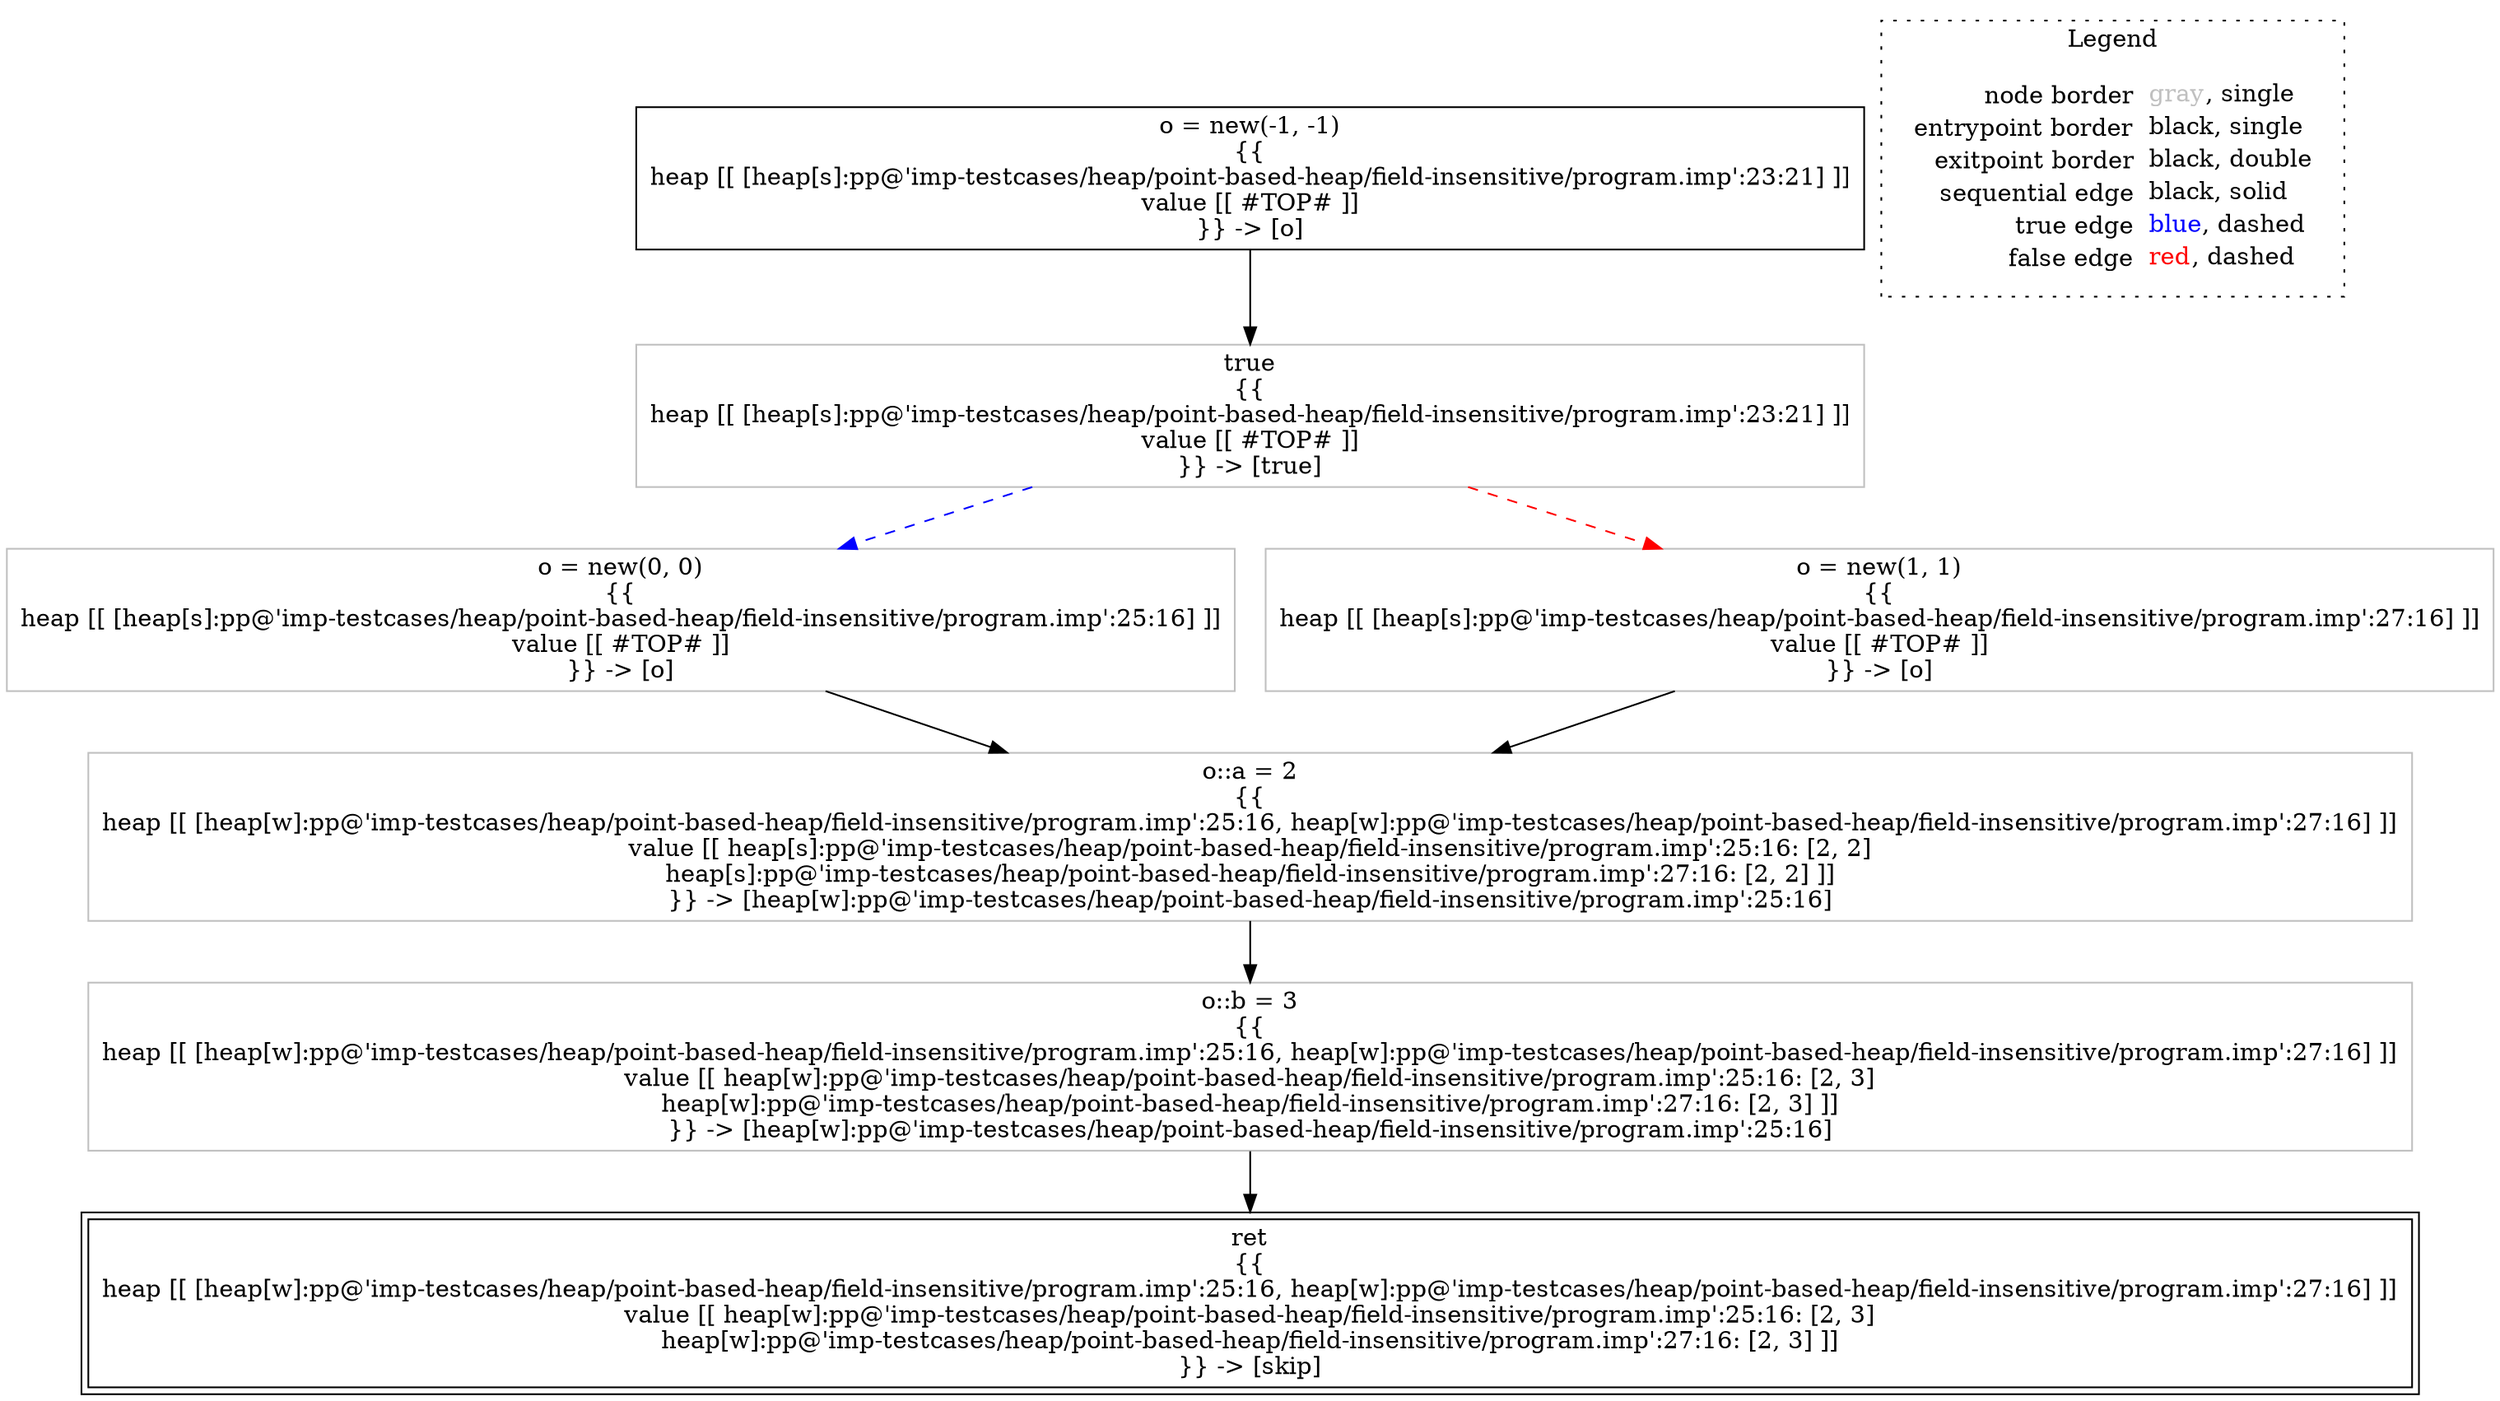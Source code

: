 digraph {
	"node0" [shape="rect",color="black",label=<o = new(-1, -1)<BR/>{{<BR/>heap [[ [heap[s]:pp@'imp-testcases/heap/point-based-heap/field-insensitive/program.imp':23:21] ]]<BR/>value [[ #TOP# ]]<BR/>}} -&gt; [o]>];
	"node1" [shape="rect",color="gray",label=<o::a = 2<BR/>{{<BR/>heap [[ [heap[w]:pp@'imp-testcases/heap/point-based-heap/field-insensitive/program.imp':25:16, heap[w]:pp@'imp-testcases/heap/point-based-heap/field-insensitive/program.imp':27:16] ]]<BR/>value [[ heap[s]:pp@'imp-testcases/heap/point-based-heap/field-insensitive/program.imp':25:16: [2, 2]<BR/>heap[s]:pp@'imp-testcases/heap/point-based-heap/field-insensitive/program.imp':27:16: [2, 2] ]]<BR/>}} -&gt; [heap[w]:pp@'imp-testcases/heap/point-based-heap/field-insensitive/program.imp':25:16]>];
	"node2" [shape="rect",color="gray",label=<o::b = 3<BR/>{{<BR/>heap [[ [heap[w]:pp@'imp-testcases/heap/point-based-heap/field-insensitive/program.imp':25:16, heap[w]:pp@'imp-testcases/heap/point-based-heap/field-insensitive/program.imp':27:16] ]]<BR/>value [[ heap[w]:pp@'imp-testcases/heap/point-based-heap/field-insensitive/program.imp':25:16: [2, 3]<BR/>heap[w]:pp@'imp-testcases/heap/point-based-heap/field-insensitive/program.imp':27:16: [2, 3] ]]<BR/>}} -&gt; [heap[w]:pp@'imp-testcases/heap/point-based-heap/field-insensitive/program.imp':25:16]>];
	"node3" [shape="rect",color="black",peripheries="2",label=<ret<BR/>{{<BR/>heap [[ [heap[w]:pp@'imp-testcases/heap/point-based-heap/field-insensitive/program.imp':25:16, heap[w]:pp@'imp-testcases/heap/point-based-heap/field-insensitive/program.imp':27:16] ]]<BR/>value [[ heap[w]:pp@'imp-testcases/heap/point-based-heap/field-insensitive/program.imp':25:16: [2, 3]<BR/>heap[w]:pp@'imp-testcases/heap/point-based-heap/field-insensitive/program.imp':27:16: [2, 3] ]]<BR/>}} -&gt; [skip]>];
	"node4" [shape="rect",color="gray",label=<true<BR/>{{<BR/>heap [[ [heap[s]:pp@'imp-testcases/heap/point-based-heap/field-insensitive/program.imp':23:21] ]]<BR/>value [[ #TOP# ]]<BR/>}} -&gt; [true]>];
	"node5" [shape="rect",color="gray",label=<o = new(0, 0)<BR/>{{<BR/>heap [[ [heap[s]:pp@'imp-testcases/heap/point-based-heap/field-insensitive/program.imp':25:16] ]]<BR/>value [[ #TOP# ]]<BR/>}} -&gt; [o]>];
	"node6" [shape="rect",color="gray",label=<o = new(1, 1)<BR/>{{<BR/>heap [[ [heap[s]:pp@'imp-testcases/heap/point-based-heap/field-insensitive/program.imp':27:16] ]]<BR/>value [[ #TOP# ]]<BR/>}} -&gt; [o]>];
	"node1" -> "node2" [color="black"];
	"node2" -> "node3" [color="black"];
	"node0" -> "node4" [color="black"];
	"node4" -> "node5" [color="blue",style="dashed"];
	"node4" -> "node6" [color="red",style="dashed"];
	"node5" -> "node1" [color="black"];
	"node6" -> "node1" [color="black"];
subgraph cluster_legend {
	label="Legend";
	style=dotted;
	node [shape=plaintext];
	"legend" [label=<<table border="0" cellpadding="2" cellspacing="0" cellborder="0"><tr><td align="right">node border&nbsp;</td><td align="left"><font color="gray">gray</font>, single</td></tr><tr><td align="right">entrypoint border&nbsp;</td><td align="left"><font color="black">black</font>, single</td></tr><tr><td align="right">exitpoint border&nbsp;</td><td align="left"><font color="black">black</font>, double</td></tr><tr><td align="right">sequential edge&nbsp;</td><td align="left"><font color="black">black</font>, solid</td></tr><tr><td align="right">true edge&nbsp;</td><td align="left"><font color="blue">blue</font>, dashed</td></tr><tr><td align="right">false edge&nbsp;</td><td align="left"><font color="red">red</font>, dashed</td></tr></table>>];
}

}
